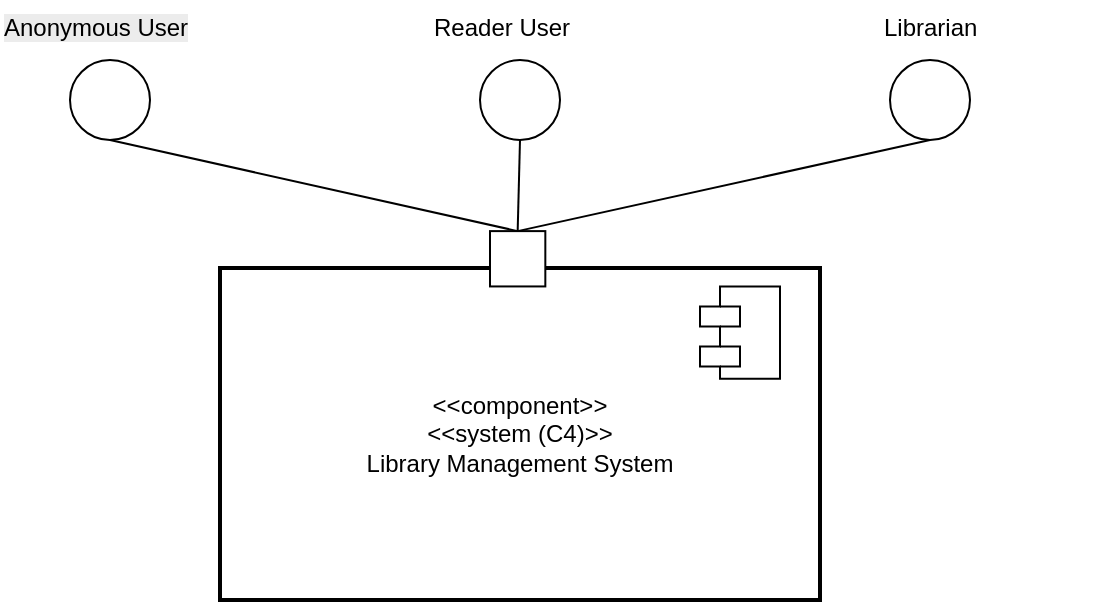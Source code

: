 <mxfile version="28.2.8">
  <diagram name="Page-1" id="cckhRAU9klDnyzQ11kri">
    <mxGraphModel dx="815" dy="841" grid="1" gridSize="10" guides="1" tooltips="1" connect="1" arrows="1" fold="1" page="1" pageScale="1" pageWidth="850" pageHeight="1100" math="0" shadow="0">
      <root>
        <mxCell id="0" />
        <mxCell id="1" parent="0" />
        <mxCell id="Mayd09K4v3OKnPgqIkE1-7" value="" style="group" vertex="1" connectable="0" parent="1">
          <mxGeometry x="1130" y="584" width="300" height="166" as="geometry" />
        </mxCell>
        <mxCell id="Mayd09K4v3OKnPgqIkE1-5" value="" style="shape=module;align=left;spacingLeft=20;align=center;verticalAlign=top;whiteSpace=wrap;html=1;" vertex="1" parent="Mayd09K4v3OKnPgqIkE1-7">
          <mxGeometry x="240" y="18.444" width="39" height="46.111" as="geometry" />
        </mxCell>
        <mxCell id="Mayd09K4v3OKnPgqIkE1-21" value="" style="group" vertex="1" connectable="0" parent="Mayd09K4v3OKnPgqIkE1-7">
          <mxGeometry y="-18.444" width="300" height="184.444" as="geometry" />
        </mxCell>
        <mxCell id="Mayd09K4v3OKnPgqIkE1-1" value="&lt;&lt;component&gt;&gt;&#xa;&lt;&lt;system (C4)&gt;&gt;&#xa;Library Management System" style="whiteSpace=wrap;strokeWidth=2;" vertex="1" parent="Mayd09K4v3OKnPgqIkE1-21">
          <mxGeometry y="18.444" width="300" height="166" as="geometry" />
        </mxCell>
        <mxCell id="Mayd09K4v3OKnPgqIkE1-20" value="" style="whiteSpace=wrap;html=1;aspect=fixed;" vertex="1" parent="Mayd09K4v3OKnPgqIkE1-21">
          <mxGeometry x="135" width="27.667" height="27.667" as="geometry" />
        </mxCell>
        <mxCell id="Mayd09K4v3OKnPgqIkE1-29" value="" style="shape=module;align=left;spacingLeft=20;align=center;verticalAlign=top;whiteSpace=wrap;html=1;" vertex="1" parent="Mayd09K4v3OKnPgqIkE1-21">
          <mxGeometry x="240" y="27.667" width="40" height="46.111" as="geometry" />
        </mxCell>
        <mxCell id="Mayd09K4v3OKnPgqIkE1-11" value="" style="group" vertex="1" connectable="0" parent="1">
          <mxGeometry x="1020" y="450" width="110" height="70" as="geometry" />
        </mxCell>
        <mxCell id="Mayd09K4v3OKnPgqIkE1-9" value="" style="ellipse;whiteSpace=wrap;html=1;aspect=fixed;" vertex="1" parent="Mayd09K4v3OKnPgqIkE1-11">
          <mxGeometry x="35" y="30" width="40" height="40" as="geometry" />
        </mxCell>
        <mxCell id="Mayd09K4v3OKnPgqIkE1-10" value="&lt;span style=&quot;color: rgb(0, 0, 0); font-family: Helvetica; font-size: 12px; font-style: normal; font-variant-ligatures: normal; font-variant-caps: normal; font-weight: 400; letter-spacing: normal; orphans: 2; text-align: center; text-indent: 0px; text-transform: none; widows: 2; word-spacing: 0px; -webkit-text-stroke-width: 0px; white-space: normal; background-color: rgb(236, 236, 236); text-decoration-thickness: initial; text-decoration-style: initial; text-decoration-color: initial; display: inline !important; float: none;&quot;&gt;Anonymous User&lt;/span&gt;" style="text;whiteSpace=wrap;html=1;" vertex="1" parent="Mayd09K4v3OKnPgqIkE1-11">
          <mxGeometry width="110" height="20" as="geometry" />
        </mxCell>
        <mxCell id="Mayd09K4v3OKnPgqIkE1-12" value="" style="group" vertex="1" connectable="0" parent="1">
          <mxGeometry x="1430" y="450" width="110" height="70" as="geometry" />
        </mxCell>
        <mxCell id="Mayd09K4v3OKnPgqIkE1-13" value="" style="ellipse;whiteSpace=wrap;html=1;aspect=fixed;" vertex="1" parent="Mayd09K4v3OKnPgqIkE1-12">
          <mxGeometry x="35" y="30" width="40" height="40" as="geometry" />
        </mxCell>
        <mxCell id="Mayd09K4v3OKnPgqIkE1-14" value="&lt;span style=&quot;text-align: center;&quot;&gt;Librarian&lt;/span&gt;&lt;div&gt;&lt;span style=&quot;text-align: center;&quot;&gt;&lt;br&gt;&lt;/span&gt;&lt;/div&gt;" style="text;whiteSpace=wrap;html=1;" vertex="1" parent="Mayd09K4v3OKnPgqIkE1-12">
          <mxGeometry x="30" width="110" height="20" as="geometry" />
        </mxCell>
        <mxCell id="Mayd09K4v3OKnPgqIkE1-15" value="" style="group" vertex="1" connectable="0" parent="1">
          <mxGeometry x="1225" y="450" width="110" height="70" as="geometry" />
        </mxCell>
        <mxCell id="Mayd09K4v3OKnPgqIkE1-16" value="" style="ellipse;whiteSpace=wrap;html=1;aspect=fixed;" vertex="1" parent="Mayd09K4v3OKnPgqIkE1-15">
          <mxGeometry x="35" y="30" width="40" height="40" as="geometry" />
        </mxCell>
        <mxCell id="Mayd09K4v3OKnPgqIkE1-17" value="&lt;span style=&quot;text-align: center;&quot;&gt;Reader User&lt;/span&gt;" style="text;whiteSpace=wrap;html=1;" vertex="1" parent="Mayd09K4v3OKnPgqIkE1-15">
          <mxGeometry x="10" width="90" height="20" as="geometry" />
        </mxCell>
        <mxCell id="Mayd09K4v3OKnPgqIkE1-25" value="" style="endArrow=none;html=1;rounded=0;exitX=0.5;exitY=1;exitDx=0;exitDy=0;entryX=0.5;entryY=0;entryDx=0;entryDy=0;" edge="1" parent="1" source="Mayd09K4v3OKnPgqIkE1-9" target="Mayd09K4v3OKnPgqIkE1-20">
          <mxGeometry width="50" height="50" relative="1" as="geometry">
            <mxPoint x="1370" y="460" as="sourcePoint" />
            <mxPoint x="1420" y="410" as="targetPoint" />
          </mxGeometry>
        </mxCell>
        <mxCell id="Mayd09K4v3OKnPgqIkE1-27" value="" style="endArrow=none;html=1;rounded=0;exitX=0.5;exitY=1;exitDx=0;exitDy=0;entryX=0.5;entryY=0;entryDx=0;entryDy=0;" edge="1" parent="1" source="Mayd09K4v3OKnPgqIkE1-16" target="Mayd09K4v3OKnPgqIkE1-20">
          <mxGeometry width="50" height="50" relative="1" as="geometry">
            <mxPoint x="1240" y="380" as="sourcePoint" />
            <mxPoint x="1440" y="420" as="targetPoint" />
          </mxGeometry>
        </mxCell>
        <mxCell id="Mayd09K4v3OKnPgqIkE1-28" value="" style="endArrow=none;html=1;rounded=0;entryX=0.5;entryY=0;entryDx=0;entryDy=0;exitX=0.5;exitY=1;exitDx=0;exitDy=0;" edge="1" parent="1" source="Mayd09K4v3OKnPgqIkE1-13" target="Mayd09K4v3OKnPgqIkE1-20">
          <mxGeometry width="50" height="50" relative="1" as="geometry">
            <mxPoint x="1480" y="530" as="sourcePoint" />
            <mxPoint x="1580" y="420" as="targetPoint" />
          </mxGeometry>
        </mxCell>
      </root>
    </mxGraphModel>
  </diagram>
</mxfile>
